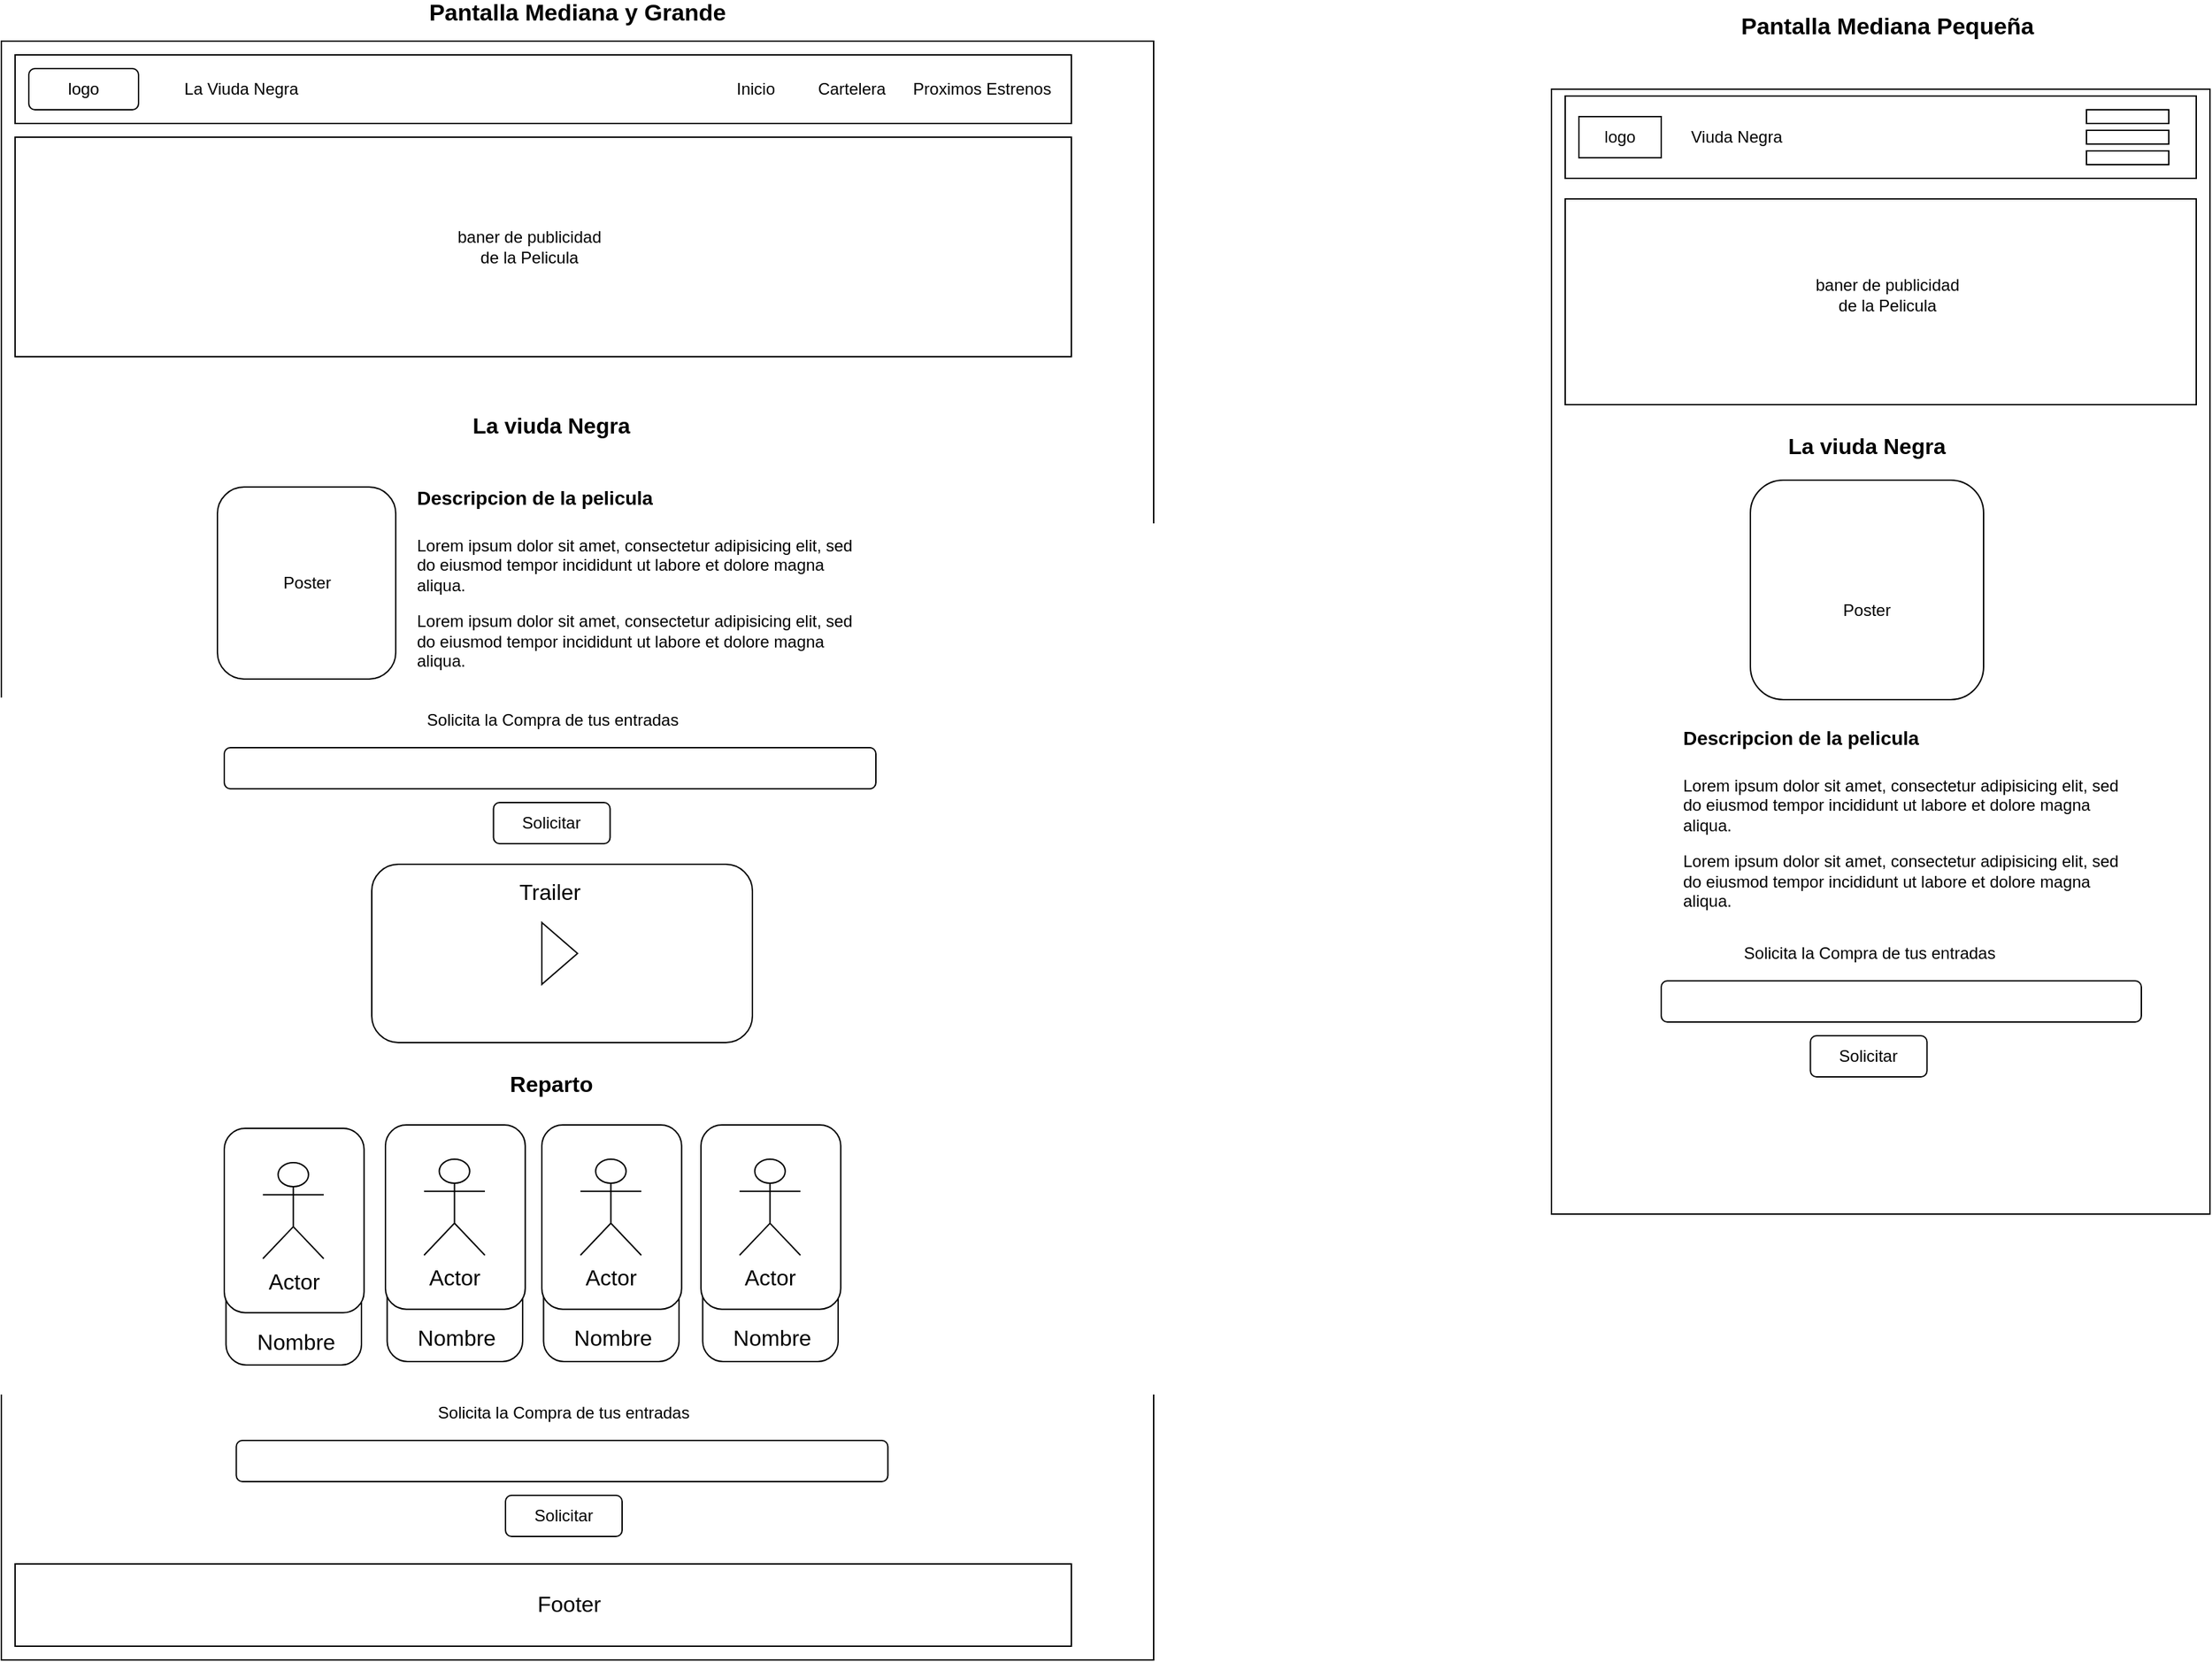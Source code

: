 <mxfile version="14.1.8" type="device"><diagram id="-2o_CnG2aZp94gB51yeX" name="Página-1"><mxGraphModel dx="1217" dy="706" grid="1" gridSize="10" guides="1" tooltips="1" connect="1" arrows="1" fold="1" page="1" pageScale="1" pageWidth="827" pageHeight="1169" math="0" shadow="0"><root><mxCell id="0"/><mxCell id="1" parent="0"/><mxCell id="zQ3LSFgt5MWloXD5nF5X-1" value="" style="rounded=0;whiteSpace=wrap;html=1;" vertex="1" parent="1"><mxGeometry x="20" y="45" width="840" height="1180" as="geometry"/></mxCell><mxCell id="zQ3LSFgt5MWloXD5nF5X-2" value="" style="rounded=0;whiteSpace=wrap;html=1;" vertex="1" parent="1"><mxGeometry x="30" y="55" width="770" height="50" as="geometry"/></mxCell><mxCell id="zQ3LSFgt5MWloXD5nF5X-3" value="La Viuda Negra" style="text;html=1;strokeColor=none;fillColor=none;align=center;verticalAlign=middle;whiteSpace=wrap;rounded=0;" vertex="1" parent="1"><mxGeometry x="150" y="70" width="90" height="20" as="geometry"/></mxCell><mxCell id="zQ3LSFgt5MWloXD5nF5X-4" value="Inicio" style="text;html=1;strokeColor=none;fillColor=none;align=center;verticalAlign=middle;whiteSpace=wrap;rounded=0;" vertex="1" parent="1"><mxGeometry x="540" y="70" width="60" height="20" as="geometry"/></mxCell><mxCell id="zQ3LSFgt5MWloXD5nF5X-5" value="Cartelera&lt;span style=&quot;color: rgba(0 , 0 , 0 , 0) ; font-family: monospace ; font-size: 0px&quot;&gt;%3CmxGraphModel%3E%3Croot%3E%3CmxCell%20id%3D%220%22%2F%3E%3CmxCell%20id%3D%221%22%20parent%3D%220%22%2F%3E%3CmxCell%20id%3D%222%22%20value%3D%22Inicio%22%20style%3D%22text%3Bhtml%3D1%3BstrokeColor%3Dnone%3BfillColor%3Dnone%3Balign%3Dcenter%3BverticalAlign%3Dmiddle%3BwhiteSpace%3Dwrap%3Brounded%3D0%3B%22%20vertex%3D%221%22%20parent%3D%221%22%3E%3CmxGeometry%20x%3D%22550%22%20y%3D%2245%22%20width%3D%2260%22%20height%3D%2220%22%20as%3D%22geometry%22%2F%3E%3C%2FmxCell%3E%3C%2Froot%3E%3C%2FmxGraphModel%3E&lt;/span&gt;" style="text;html=1;strokeColor=none;fillColor=none;align=center;verticalAlign=middle;whiteSpace=wrap;rounded=0;" vertex="1" parent="1"><mxGeometry x="610" y="70" width="60" height="20" as="geometry"/></mxCell><mxCell id="zQ3LSFgt5MWloXD5nF5X-6" value="Proximos Estrenos" style="text;html=1;strokeColor=none;fillColor=none;align=center;verticalAlign=middle;whiteSpace=wrap;rounded=0;" vertex="1" parent="1"><mxGeometry x="680" y="70" width="110" height="20" as="geometry"/></mxCell><mxCell id="zQ3LSFgt5MWloXD5nF5X-7" value="" style="rounded=1;whiteSpace=wrap;html=1;" vertex="1" parent="1"><mxGeometry x="40" y="65" width="80" height="30" as="geometry"/></mxCell><mxCell id="zQ3LSFgt5MWloXD5nF5X-8" value="logo" style="text;html=1;strokeColor=none;fillColor=none;align=center;verticalAlign=middle;whiteSpace=wrap;rounded=0;" vertex="1" parent="1"><mxGeometry x="50" y="70" width="60" height="20" as="geometry"/></mxCell><mxCell id="zQ3LSFgt5MWloXD5nF5X-9" value="" style="rounded=0;whiteSpace=wrap;html=1;" vertex="1" parent="1"><mxGeometry x="30" y="115" width="770" height="160" as="geometry"/></mxCell><mxCell id="zQ3LSFgt5MWloXD5nF5X-14" value="baner de publicidad de la Pelicula" style="text;html=1;strokeColor=none;fillColor=none;align=center;verticalAlign=middle;whiteSpace=wrap;rounded=0;" vertex="1" parent="1"><mxGeometry x="350" y="175" width="110" height="40" as="geometry"/></mxCell><mxCell id="zQ3LSFgt5MWloXD5nF5X-15" value="" style="rounded=1;whiteSpace=wrap;html=1;rotation=90;" vertex="1" parent="1"><mxGeometry x="172.5" y="375" width="140" height="130" as="geometry"/></mxCell><mxCell id="zQ3LSFgt5MWloXD5nF5X-16" value="&lt;h1&gt;&lt;font style=&quot;font-size: 14px&quot;&gt;Descripcion de la pelicula&lt;/font&gt;&lt;/h1&gt;&lt;p&gt;Lorem ipsum dolor sit amet, consectetur adipisicing elit, sed do eiusmod tempor incididunt ut labore et dolore magna aliqua.&lt;/p&gt;&lt;p&gt;Lorem ipsum dolor sit amet, consectetur adipisicing elit, sed do eiusmod tempor incididunt ut labore et dolore magna aliqua.&lt;br&gt;&lt;/p&gt;" style="text;html=1;strokeColor=none;fillColor=none;spacing=5;spacingTop=-20;whiteSpace=wrap;overflow=hidden;rounded=0;" vertex="1" parent="1"><mxGeometry x="317.5" y="355" width="340" height="150" as="geometry"/></mxCell><mxCell id="zQ3LSFgt5MWloXD5nF5X-17" value="Poster" style="text;html=1;strokeColor=none;fillColor=none;align=center;verticalAlign=middle;whiteSpace=wrap;rounded=0;" vertex="1" parent="1"><mxGeometry x="222.5" y="430" width="40" height="20" as="geometry"/></mxCell><mxCell id="zQ3LSFgt5MWloXD5nF5X-18" value="" style="rounded=1;whiteSpace=wrap;html=1;" vertex="1" parent="1"><mxGeometry x="182.5" y="560" width="475" height="30" as="geometry"/></mxCell><mxCell id="zQ3LSFgt5MWloXD5nF5X-19" value="Solicita la Compra de tus entradas" style="text;html=1;strokeColor=none;fillColor=none;align=center;verticalAlign=middle;whiteSpace=wrap;rounded=0;" vertex="1" parent="1"><mxGeometry x="317.5" y="530" width="207.5" height="20" as="geometry"/></mxCell><mxCell id="zQ3LSFgt5MWloXD5nF5X-20" value="" style="rounded=1;whiteSpace=wrap;html=1;" vertex="1" parent="1"><mxGeometry x="378.75" y="600" width="85" height="30" as="geometry"/></mxCell><mxCell id="zQ3LSFgt5MWloXD5nF5X-21" value="Solicitar" style="text;html=1;strokeColor=none;fillColor=none;align=center;verticalAlign=middle;whiteSpace=wrap;rounded=0;" vertex="1" parent="1"><mxGeometry x="401.25" y="605" width="40" height="20" as="geometry"/></mxCell><mxCell id="zQ3LSFgt5MWloXD5nF5X-22" value="La viuda Negra" style="text;html=1;strokeColor=none;fillColor=none;align=center;verticalAlign=middle;whiteSpace=wrap;rounded=0;fontSize=16;fontStyle=1" vertex="1" parent="1"><mxGeometry x="353.25" y="315" width="136" height="20" as="geometry"/></mxCell><mxCell id="zQ3LSFgt5MWloXD5nF5X-23" value="" style="rounded=1;whiteSpace=wrap;html=1;fontSize=16;" vertex="1" parent="1"><mxGeometry x="290" y="645" width="277.5" height="130" as="geometry"/></mxCell><mxCell id="zQ3LSFgt5MWloXD5nF5X-24" value="" style="triangle;whiteSpace=wrap;html=1;fontSize=16;" vertex="1" parent="1"><mxGeometry x="414" y="687.5" width="26" height="45" as="geometry"/></mxCell><mxCell id="zQ3LSFgt5MWloXD5nF5X-25" value="Trailer" style="text;html=1;strokeColor=none;fillColor=none;align=center;verticalAlign=middle;whiteSpace=wrap;rounded=0;fontSize=16;" vertex="1" parent="1"><mxGeometry x="400" y="655" width="40" height="20" as="geometry"/></mxCell><mxCell id="zQ3LSFgt5MWloXD5nF5X-26" value="Reparto" style="text;html=1;strokeColor=none;fillColor=none;align=center;verticalAlign=middle;whiteSpace=wrap;rounded=0;fontSize=16;fontStyle=1" vertex="1" parent="1"><mxGeometry x="353.25" y="795" width="136" height="20" as="geometry"/></mxCell><mxCell id="zQ3LSFgt5MWloXD5nF5X-32" value="" style="group" vertex="1" connectable="0" parent="1"><mxGeometry x="190.005" y="830.005" width="101.88" height="172.495" as="geometry"/></mxCell><mxCell id="zQ3LSFgt5MWloXD5nF5X-27" value="" style="rounded=1;whiteSpace=wrap;html=1;fontSize=16;rotation=90;" vertex="1" parent="zQ3LSFgt5MWloXD5nF5X-32"><mxGeometry x="-40.005" y="47.495" width="166.25" height="98.75" as="geometry"/></mxCell><mxCell id="zQ3LSFgt5MWloXD5nF5X-29" value="" style="rounded=1;whiteSpace=wrap;html=1;fontSize=16;rotation=90;" vertex="1" parent="zQ3LSFgt5MWloXD5nF5X-32"><mxGeometry x="-23.745" y="23.745" width="134.37" height="101.88" as="geometry"/></mxCell><mxCell id="zQ3LSFgt5MWloXD5nF5X-30" value="Actor" style="shape=umlActor;verticalLabelPosition=bottom;verticalAlign=top;html=1;outlineConnect=0;fontSize=16;" vertex="1" parent="zQ3LSFgt5MWloXD5nF5X-32"><mxGeometry x="20.625" y="32.495" width="44.37" height="70" as="geometry"/></mxCell><mxCell id="zQ3LSFgt5MWloXD5nF5X-31" value="Nombre" style="text;html=1;strokeColor=none;fillColor=none;align=center;verticalAlign=middle;whiteSpace=wrap;rounded=0;fontSize=16;" vertex="1" parent="zQ3LSFgt5MWloXD5nF5X-32"><mxGeometry x="24.995" y="152.495" width="40" height="20" as="geometry"/></mxCell><mxCell id="zQ3LSFgt5MWloXD5nF5X-39" value="" style="group" vertex="1" connectable="0" parent="1"><mxGeometry x="299.995" y="834.995" width="101.88" height="172.495" as="geometry"/></mxCell><mxCell id="zQ3LSFgt5MWloXD5nF5X-40" value="" style="rounded=1;whiteSpace=wrap;html=1;fontSize=16;rotation=90;" vertex="1" parent="zQ3LSFgt5MWloXD5nF5X-39"><mxGeometry x="-32.505" y="39.995" width="166.25" height="98.75" as="geometry"/></mxCell><mxCell id="zQ3LSFgt5MWloXD5nF5X-41" value="" style="rounded=1;whiteSpace=wrap;html=1;fontSize=16;rotation=90;" vertex="1" parent="zQ3LSFgt5MWloXD5nF5X-39"><mxGeometry x="-16.245" y="16.245" width="134.37" height="101.88" as="geometry"/></mxCell><mxCell id="zQ3LSFgt5MWloXD5nF5X-42" value="Actor" style="shape=umlActor;verticalLabelPosition=bottom;verticalAlign=top;html=1;outlineConnect=0;fontSize=16;" vertex="1" parent="zQ3LSFgt5MWloXD5nF5X-39"><mxGeometry x="28.125" y="24.995" width="44.37" height="70" as="geometry"/></mxCell><mxCell id="zQ3LSFgt5MWloXD5nF5X-43" value="Nombre" style="text;html=1;strokeColor=none;fillColor=none;align=center;verticalAlign=middle;whiteSpace=wrap;rounded=0;fontSize=16;" vertex="1" parent="zQ3LSFgt5MWloXD5nF5X-39"><mxGeometry x="32.495" y="144.995" width="40" height="20" as="geometry"/></mxCell><mxCell id="zQ3LSFgt5MWloXD5nF5X-44" value="" style="group" vertex="1" connectable="0" parent="1"><mxGeometry x="413.995" y="834.995" width="101.88" height="172.495" as="geometry"/></mxCell><mxCell id="zQ3LSFgt5MWloXD5nF5X-45" value="" style="rounded=1;whiteSpace=wrap;html=1;fontSize=16;rotation=90;" vertex="1" parent="zQ3LSFgt5MWloXD5nF5X-44"><mxGeometry x="-32.505" y="39.995" width="166.25" height="98.75" as="geometry"/></mxCell><mxCell id="zQ3LSFgt5MWloXD5nF5X-46" value="" style="rounded=1;whiteSpace=wrap;html=1;fontSize=16;rotation=90;" vertex="1" parent="zQ3LSFgt5MWloXD5nF5X-44"><mxGeometry x="-16.245" y="16.245" width="134.37" height="101.88" as="geometry"/></mxCell><mxCell id="zQ3LSFgt5MWloXD5nF5X-47" value="Actor" style="shape=umlActor;verticalLabelPosition=bottom;verticalAlign=top;html=1;outlineConnect=0;fontSize=16;" vertex="1" parent="zQ3LSFgt5MWloXD5nF5X-44"><mxGeometry x="28.125" y="24.995" width="44.37" height="70" as="geometry"/></mxCell><mxCell id="zQ3LSFgt5MWloXD5nF5X-48" value="Nombre" style="text;html=1;strokeColor=none;fillColor=none;align=center;verticalAlign=middle;whiteSpace=wrap;rounded=0;fontSize=16;" vertex="1" parent="zQ3LSFgt5MWloXD5nF5X-44"><mxGeometry x="32.495" y="144.995" width="40" height="20" as="geometry"/></mxCell><mxCell id="zQ3LSFgt5MWloXD5nF5X-49" value="" style="group" vertex="1" connectable="0" parent="1"><mxGeometry x="529.995" y="835.005" width="101.88" height="172.495" as="geometry"/></mxCell><mxCell id="zQ3LSFgt5MWloXD5nF5X-50" value="" style="rounded=1;whiteSpace=wrap;html=1;fontSize=16;rotation=90;" vertex="1" parent="zQ3LSFgt5MWloXD5nF5X-49"><mxGeometry x="-32.505" y="39.995" width="166.25" height="98.75" as="geometry"/></mxCell><mxCell id="zQ3LSFgt5MWloXD5nF5X-51" value="" style="rounded=1;whiteSpace=wrap;html=1;fontSize=16;rotation=90;" vertex="1" parent="zQ3LSFgt5MWloXD5nF5X-49"><mxGeometry x="-16.245" y="16.245" width="134.37" height="101.88" as="geometry"/></mxCell><mxCell id="zQ3LSFgt5MWloXD5nF5X-52" value="Actor" style="shape=umlActor;verticalLabelPosition=bottom;verticalAlign=top;html=1;outlineConnect=0;fontSize=16;" vertex="1" parent="zQ3LSFgt5MWloXD5nF5X-49"><mxGeometry x="28.125" y="24.995" width="44.37" height="70" as="geometry"/></mxCell><mxCell id="zQ3LSFgt5MWloXD5nF5X-53" value="Nombre" style="text;html=1;strokeColor=none;fillColor=none;align=center;verticalAlign=middle;whiteSpace=wrap;rounded=0;fontSize=16;" vertex="1" parent="zQ3LSFgt5MWloXD5nF5X-49"><mxGeometry x="32.495" y="144.995" width="40" height="20" as="geometry"/></mxCell><mxCell id="zQ3LSFgt5MWloXD5nF5X-57" value="" style="rounded=1;whiteSpace=wrap;html=1;" vertex="1" parent="1"><mxGeometry x="191.25" y="1065" width="475" height="30" as="geometry"/></mxCell><mxCell id="zQ3LSFgt5MWloXD5nF5X-58" value="Solicita la Compra de tus entradas" style="text;html=1;strokeColor=none;fillColor=none;align=center;verticalAlign=middle;whiteSpace=wrap;rounded=0;" vertex="1" parent="1"><mxGeometry x="326.25" y="1035" width="207.5" height="20" as="geometry"/></mxCell><mxCell id="zQ3LSFgt5MWloXD5nF5X-59" value="" style="rounded=1;whiteSpace=wrap;html=1;" vertex="1" parent="1"><mxGeometry x="387.5" y="1105" width="85" height="30" as="geometry"/></mxCell><mxCell id="zQ3LSFgt5MWloXD5nF5X-60" value="Solicitar" style="text;html=1;strokeColor=none;fillColor=none;align=center;verticalAlign=middle;whiteSpace=wrap;rounded=0;" vertex="1" parent="1"><mxGeometry x="410" y="1110" width="40" height="20" as="geometry"/></mxCell><mxCell id="zQ3LSFgt5MWloXD5nF5X-61" value="" style="rounded=0;whiteSpace=wrap;html=1;fontSize=16;" vertex="1" parent="1"><mxGeometry x="30" y="1155" width="770" height="60" as="geometry"/></mxCell><mxCell id="zQ3LSFgt5MWloXD5nF5X-62" value="Footer" style="text;html=1;strokeColor=none;fillColor=none;align=center;verticalAlign=middle;whiteSpace=wrap;rounded=0;fontSize=16;" vertex="1" parent="1"><mxGeometry x="414" y="1174" width="40" height="20" as="geometry"/></mxCell><mxCell id="zQ3LSFgt5MWloXD5nF5X-65" value="" style="rounded=0;whiteSpace=wrap;html=1;fontSize=16;" vertex="1" parent="1"><mxGeometry x="1150" y="80" width="480" height="820" as="geometry"/></mxCell><mxCell id="zQ3LSFgt5MWloXD5nF5X-66" value="" style="rounded=0;whiteSpace=wrap;html=1;fontSize=16;" vertex="1" parent="1"><mxGeometry x="1160" y="85" width="460" height="60" as="geometry"/></mxCell><mxCell id="zQ3LSFgt5MWloXD5nF5X-68" value="Viuda Negra" style="text;html=1;strokeColor=none;fillColor=none;align=center;verticalAlign=middle;whiteSpace=wrap;rounded=0;" vertex="1" parent="1"><mxGeometry x="1230" y="105" width="110" height="20" as="geometry"/></mxCell><mxCell id="zQ3LSFgt5MWloXD5nF5X-69" value="" style="rounded=0;whiteSpace=wrap;html=1;fontSize=16;" vertex="1" parent="1"><mxGeometry x="1170" y="100" width="60" height="30" as="geometry"/></mxCell><mxCell id="zQ3LSFgt5MWloXD5nF5X-70" value="logo" style="text;html=1;strokeColor=none;fillColor=none;align=center;verticalAlign=middle;whiteSpace=wrap;rounded=0;" vertex="1" parent="1"><mxGeometry x="1165" y="105" width="70" height="20" as="geometry"/></mxCell><mxCell id="zQ3LSFgt5MWloXD5nF5X-73" value="" style="rounded=0;whiteSpace=wrap;html=1;fontSize=16;" vertex="1" parent="1"><mxGeometry x="1540" y="95" width="60" height="10" as="geometry"/></mxCell><mxCell id="zQ3LSFgt5MWloXD5nF5X-74" value="" style="rounded=0;whiteSpace=wrap;html=1;fontSize=16;" vertex="1" parent="1"><mxGeometry x="1540" y="110" width="60" height="10" as="geometry"/></mxCell><mxCell id="zQ3LSFgt5MWloXD5nF5X-75" value="" style="rounded=0;whiteSpace=wrap;html=1;fontSize=16;" vertex="1" parent="1"><mxGeometry x="1540" y="125" width="60" height="10" as="geometry"/></mxCell><mxCell id="zQ3LSFgt5MWloXD5nF5X-76" value="" style="rounded=0;whiteSpace=wrap;html=1;fontSize=16;" vertex="1" parent="1"><mxGeometry x="1160" y="160" width="460" height="150" as="geometry"/></mxCell><mxCell id="zQ3LSFgt5MWloXD5nF5X-77" value="baner de publicidad de la Pelicula" style="text;html=1;strokeColor=none;fillColor=none;align=center;verticalAlign=middle;whiteSpace=wrap;rounded=0;" vertex="1" parent="1"><mxGeometry x="1340" y="210" width="110" height="40" as="geometry"/></mxCell><mxCell id="zQ3LSFgt5MWloXD5nF5X-78" value="" style="rounded=1;whiteSpace=wrap;html=1;rotation=90;" vertex="1" parent="1"><mxGeometry x="1300" y="360" width="160" height="170" as="geometry"/></mxCell><mxCell id="zQ3LSFgt5MWloXD5nF5X-79" value="Poster" style="text;html=1;strokeColor=none;fillColor=none;align=center;verticalAlign=middle;whiteSpace=wrap;rounded=0;" vertex="1" parent="1"><mxGeometry x="1360" y="450" width="40" height="20" as="geometry"/></mxCell><mxCell id="zQ3LSFgt5MWloXD5nF5X-80" value="La viuda Negra" style="text;html=1;strokeColor=none;fillColor=none;align=center;verticalAlign=middle;whiteSpace=wrap;rounded=0;fontSize=16;fontStyle=1" vertex="1" parent="1"><mxGeometry x="1312" y="330" width="136" height="20" as="geometry"/></mxCell><mxCell id="zQ3LSFgt5MWloXD5nF5X-81" value="&lt;h1&gt;&lt;font style=&quot;font-size: 14px&quot;&gt;Descripcion de la pelicula&lt;/font&gt;&lt;/h1&gt;&lt;p&gt;Lorem ipsum dolor sit amet, consectetur adipisicing elit, sed do eiusmod tempor incididunt ut labore et dolore magna aliqua.&lt;/p&gt;&lt;p&gt;Lorem ipsum dolor sit amet, consectetur adipisicing elit, sed do eiusmod tempor incididunt ut labore et dolore magna aliqua.&lt;br&gt;&lt;/p&gt;" style="text;html=1;strokeColor=none;fillColor=none;spacing=5;spacingTop=-20;whiteSpace=wrap;overflow=hidden;rounded=0;" vertex="1" parent="1"><mxGeometry x="1241" y="530" width="340" height="150" as="geometry"/></mxCell><mxCell id="zQ3LSFgt5MWloXD5nF5X-82" value="" style="rounded=1;whiteSpace=wrap;html=1;" vertex="1" parent="1"><mxGeometry x="1230" y="730" width="350" height="30" as="geometry"/></mxCell><mxCell id="zQ3LSFgt5MWloXD5nF5X-83" value="Solicita la Compra de tus entradas" style="text;html=1;strokeColor=none;fillColor=none;align=center;verticalAlign=middle;whiteSpace=wrap;rounded=0;" vertex="1" parent="1"><mxGeometry x="1277.5" y="700" width="207.5" height="20" as="geometry"/></mxCell><mxCell id="zQ3LSFgt5MWloXD5nF5X-84" value="" style="rounded=1;whiteSpace=wrap;html=1;" vertex="1" parent="1"><mxGeometry x="1338.75" y="770" width="85" height="30" as="geometry"/></mxCell><mxCell id="zQ3LSFgt5MWloXD5nF5X-85" value="Solicitar" style="text;html=1;strokeColor=none;fillColor=none;align=center;verticalAlign=middle;whiteSpace=wrap;rounded=0;" vertex="1" parent="1"><mxGeometry x="1361.25" y="775" width="40" height="20" as="geometry"/></mxCell><mxCell id="zQ3LSFgt5MWloXD5nF5X-86" value="Pantalla Mediana y Grande" style="text;html=1;strokeColor=none;fillColor=none;align=center;verticalAlign=middle;whiteSpace=wrap;rounded=0;fontSize=17;fontStyle=1" vertex="1" parent="1"><mxGeometry x="321.88" y="15" width="236.25" height="20" as="geometry"/></mxCell><mxCell id="zQ3LSFgt5MWloXD5nF5X-87" value="Pantalla Mediana Pequeña" style="text;html=1;strokeColor=none;fillColor=none;align=center;verticalAlign=middle;whiteSpace=wrap;rounded=0;fontSize=17;fontStyle=1" vertex="1" parent="1"><mxGeometry x="1276.88" y="25" width="236.25" height="20" as="geometry"/></mxCell></root></mxGraphModel></diagram></mxfile>